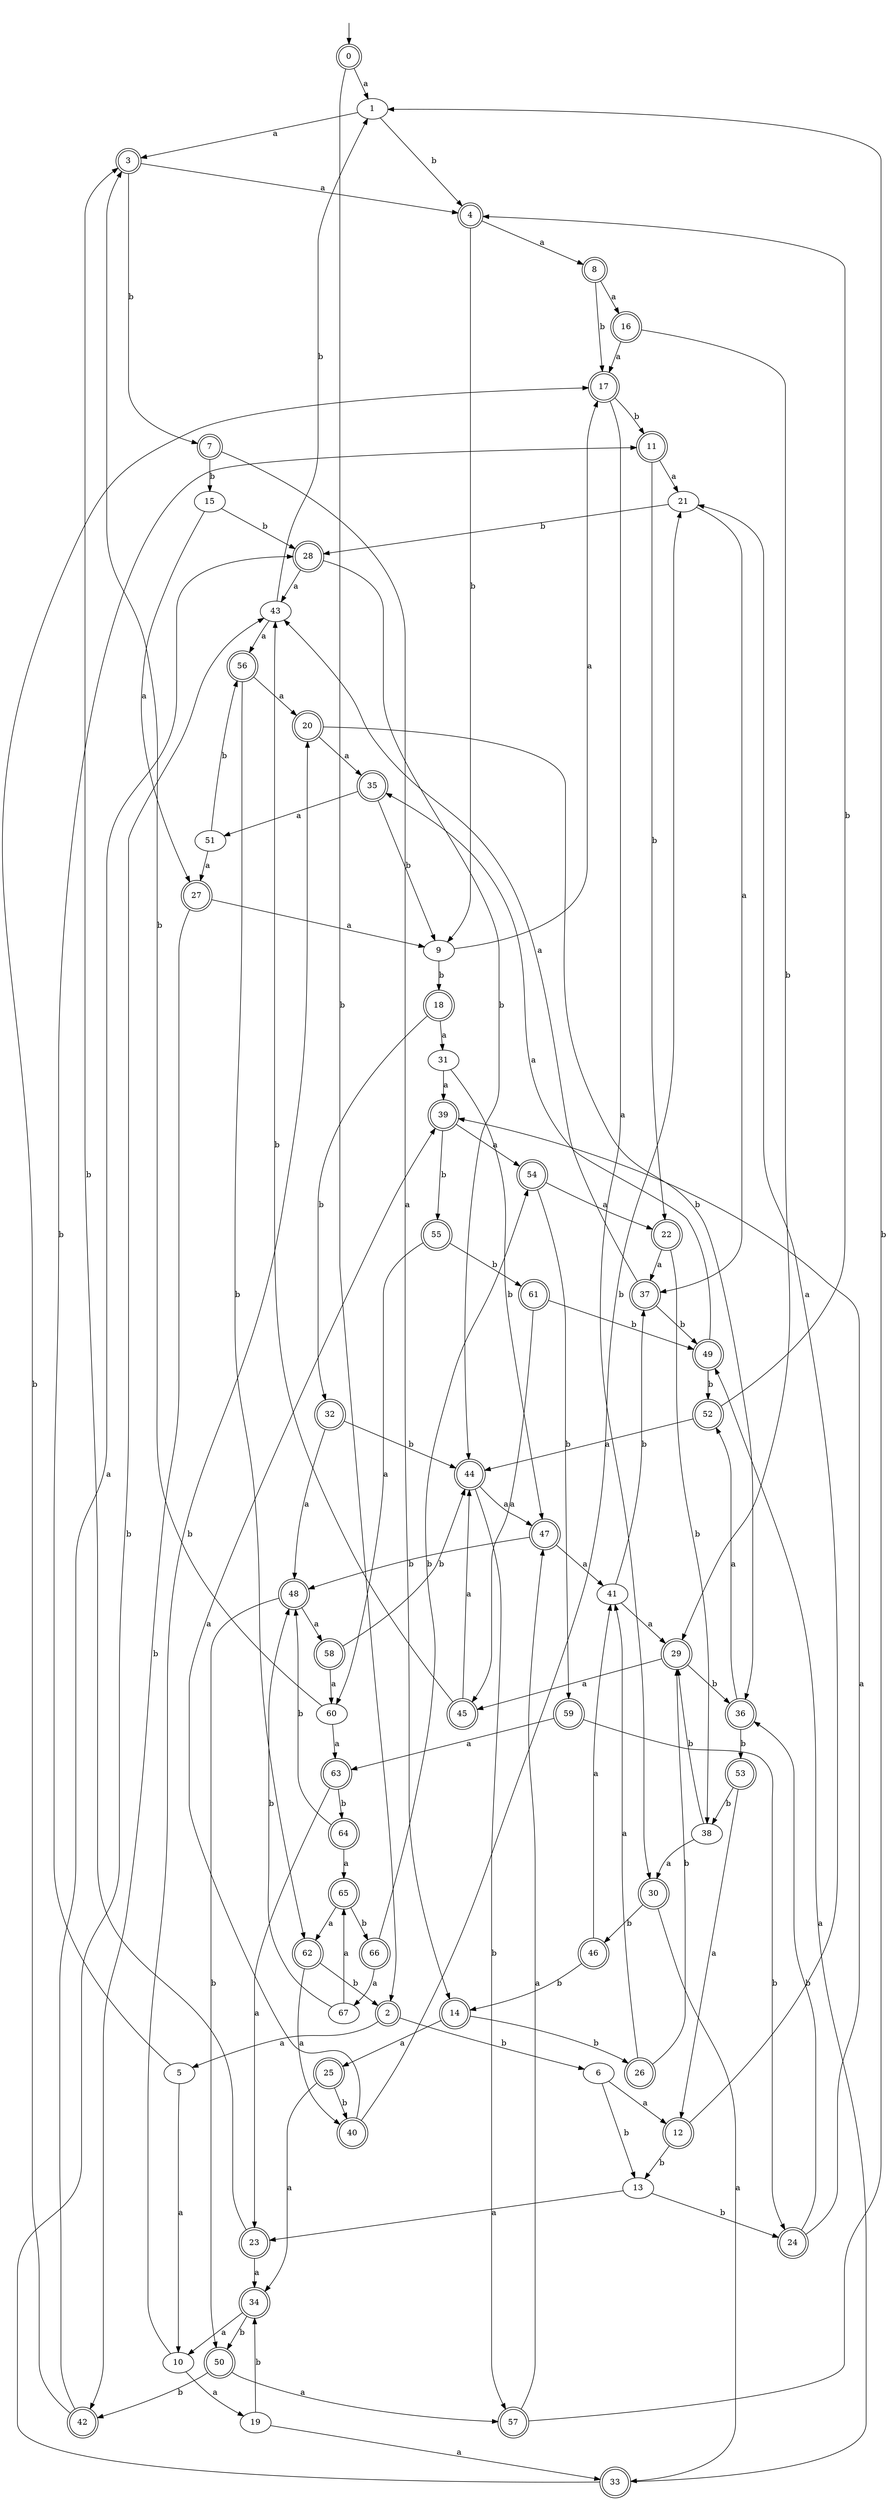 digraph RandomDFA {
  __start0 [label="", shape=none];
  __start0 -> 0 [label=""];
  0 [shape=circle] [shape=doublecircle]
  0 -> 1 [label="a"]
  0 -> 2 [label="b"]
  1
  1 -> 3 [label="a"]
  1 -> 4 [label="b"]
  2 [shape=doublecircle]
  2 -> 5 [label="a"]
  2 -> 6 [label="b"]
  3 [shape=doublecircle]
  3 -> 4 [label="a"]
  3 -> 7 [label="b"]
  4 [shape=doublecircle]
  4 -> 8 [label="a"]
  4 -> 9 [label="b"]
  5
  5 -> 10 [label="a"]
  5 -> 11 [label="b"]
  6
  6 -> 12 [label="a"]
  6 -> 13 [label="b"]
  7 [shape=doublecircle]
  7 -> 14 [label="a"]
  7 -> 15 [label="b"]
  8 [shape=doublecircle]
  8 -> 16 [label="a"]
  8 -> 17 [label="b"]
  9
  9 -> 17 [label="a"]
  9 -> 18 [label="b"]
  10
  10 -> 19 [label="a"]
  10 -> 20 [label="b"]
  11 [shape=doublecircle]
  11 -> 21 [label="a"]
  11 -> 22 [label="b"]
  12 [shape=doublecircle]
  12 -> 21 [label="a"]
  12 -> 13 [label="b"]
  13
  13 -> 23 [label="a"]
  13 -> 24 [label="b"]
  14 [shape=doublecircle]
  14 -> 25 [label="a"]
  14 -> 26 [label="b"]
  15
  15 -> 27 [label="a"]
  15 -> 28 [label="b"]
  16 [shape=doublecircle]
  16 -> 17 [label="a"]
  16 -> 29 [label="b"]
  17 [shape=doublecircle]
  17 -> 30 [label="a"]
  17 -> 11 [label="b"]
  18 [shape=doublecircle]
  18 -> 31 [label="a"]
  18 -> 32 [label="b"]
  19
  19 -> 33 [label="a"]
  19 -> 34 [label="b"]
  20 [shape=doublecircle]
  20 -> 35 [label="a"]
  20 -> 36 [label="b"]
  21
  21 -> 37 [label="a"]
  21 -> 28 [label="b"]
  22 [shape=doublecircle]
  22 -> 37 [label="a"]
  22 -> 38 [label="b"]
  23 [shape=doublecircle]
  23 -> 34 [label="a"]
  23 -> 3 [label="b"]
  24 [shape=doublecircle]
  24 -> 39 [label="a"]
  24 -> 36 [label="b"]
  25 [shape=doublecircle]
  25 -> 34 [label="a"]
  25 -> 40 [label="b"]
  26 [shape=doublecircle]
  26 -> 41 [label="a"]
  26 -> 29 [label="b"]
  27 [shape=doublecircle]
  27 -> 9 [label="a"]
  27 -> 42 [label="b"]
  28 [shape=doublecircle]
  28 -> 43 [label="a"]
  28 -> 44 [label="b"]
  29 [shape=doublecircle]
  29 -> 45 [label="a"]
  29 -> 36 [label="b"]
  30 [shape=doublecircle]
  30 -> 33 [label="a"]
  30 -> 46 [label="b"]
  31
  31 -> 39 [label="a"]
  31 -> 47 [label="b"]
  32 [shape=doublecircle]
  32 -> 48 [label="a"]
  32 -> 44 [label="b"]
  33 [shape=doublecircle]
  33 -> 49 [label="a"]
  33 -> 43 [label="b"]
  34 [shape=doublecircle]
  34 -> 10 [label="a"]
  34 -> 50 [label="b"]
  35 [shape=doublecircle]
  35 -> 51 [label="a"]
  35 -> 9 [label="b"]
  36 [shape=doublecircle]
  36 -> 52 [label="a"]
  36 -> 53 [label="b"]
  37 [shape=doublecircle]
  37 -> 43 [label="a"]
  37 -> 49 [label="b"]
  38
  38 -> 30 [label="a"]
  38 -> 29 [label="b"]
  39 [shape=doublecircle]
  39 -> 54 [label="a"]
  39 -> 55 [label="b"]
  40 [shape=doublecircle]
  40 -> 39 [label="a"]
  40 -> 21 [label="b"]
  41
  41 -> 29 [label="a"]
  41 -> 37 [label="b"]
  42 [shape=doublecircle]
  42 -> 28 [label="a"]
  42 -> 17 [label="b"]
  43
  43 -> 56 [label="a"]
  43 -> 1 [label="b"]
  44 [shape=doublecircle]
  44 -> 47 [label="a"]
  44 -> 57 [label="b"]
  45 [shape=doublecircle]
  45 -> 44 [label="a"]
  45 -> 43 [label="b"]
  46 [shape=doublecircle]
  46 -> 41 [label="a"]
  46 -> 14 [label="b"]
  47 [shape=doublecircle]
  47 -> 41 [label="a"]
  47 -> 48 [label="b"]
  48 [shape=doublecircle]
  48 -> 58 [label="a"]
  48 -> 50 [label="b"]
  49 [shape=doublecircle]
  49 -> 35 [label="a"]
  49 -> 52 [label="b"]
  50 [shape=doublecircle]
  50 -> 57 [label="a"]
  50 -> 42 [label="b"]
  51
  51 -> 27 [label="a"]
  51 -> 56 [label="b"]
  52 [shape=doublecircle]
  52 -> 44 [label="a"]
  52 -> 4 [label="b"]
  53 [shape=doublecircle]
  53 -> 12 [label="a"]
  53 -> 38 [label="b"]
  54 [shape=doublecircle]
  54 -> 22 [label="a"]
  54 -> 59 [label="b"]
  55 [shape=doublecircle]
  55 -> 60 [label="a"]
  55 -> 61 [label="b"]
  56 [shape=doublecircle]
  56 -> 20 [label="a"]
  56 -> 62 [label="b"]
  57 [shape=doublecircle]
  57 -> 47 [label="a"]
  57 -> 1 [label="b"]
  58 [shape=doublecircle]
  58 -> 60 [label="a"]
  58 -> 44 [label="b"]
  59 [shape=doublecircle]
  59 -> 63 [label="a"]
  59 -> 24 [label="b"]
  60
  60 -> 63 [label="a"]
  60 -> 3 [label="b"]
  61 [shape=doublecircle]
  61 -> 45 [label="a"]
  61 -> 49 [label="b"]
  62 [shape=doublecircle]
  62 -> 40 [label="a"]
  62 -> 2 [label="b"]
  63 [shape=doublecircle]
  63 -> 23 [label="a"]
  63 -> 64 [label="b"]
  64 [shape=doublecircle]
  64 -> 65 [label="a"]
  64 -> 48 [label="b"]
  65 [shape=doublecircle]
  65 -> 62 [label="a"]
  65 -> 66 [label="b"]
  66 [shape=doublecircle]
  66 -> 67 [label="a"]
  66 -> 54 [label="b"]
  67
  67 -> 65 [label="a"]
  67 -> 48 [label="b"]
}

